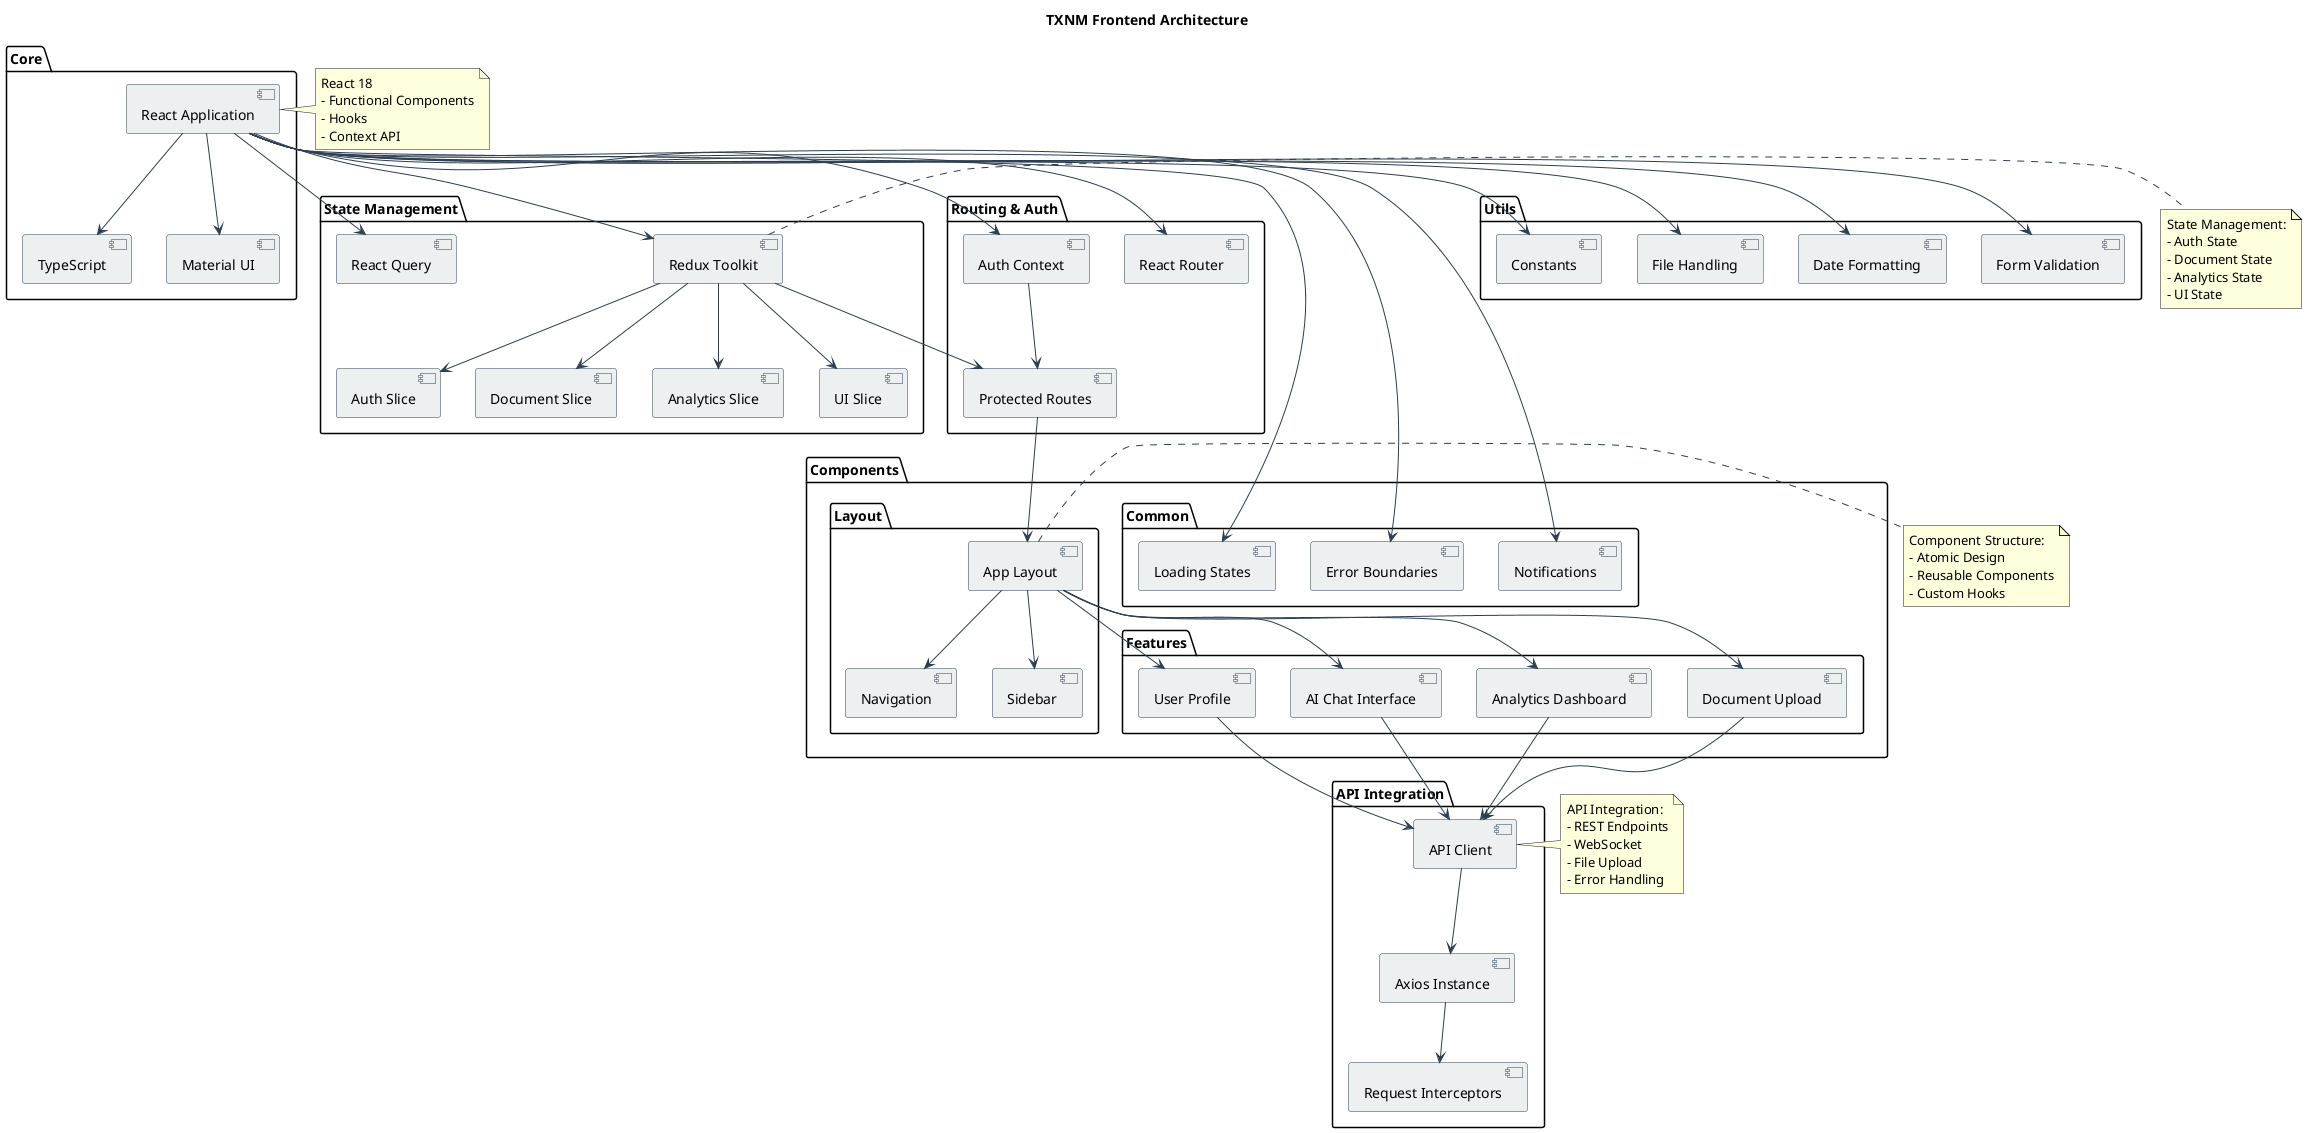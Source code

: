 @startuml Frontend Architecture
title TXNM Frontend Architecture

' Styling
skinparam component {
    BackgroundColor #ECF0F1
    BorderColor #2C3E50
    ArrowColor #2C3E50
}

' Core Components
package "Core" {
    [React Application] as app
    [TypeScript] as ts
    [Material UI] as mui
}

package "State Management" {
    [Redux Toolkit] as redux
    [Auth Slice] as auth_slice
    [Document Slice] as doc_slice
    [Analytics Slice] as analytics_slice
    [UI Slice] as ui_slice
    [React Query] as query
}

package "Routing & Auth" {
    [React Router] as router
    [Auth Context] as auth
    [Protected Routes] as protected
}

package "Components" {
    package "Layout" {
        [App Layout] as layout
        [Navigation] as nav
        [Sidebar] as sidebar
    }
    
    package "Features" {
        [Document Upload] as upload
        [Analytics Dashboard] as dashboard
        [AI Chat Interface] as chat
        [User Profile] as profile
    }
    
    package "Common" {
        [Loading States] as loading
        [Error Boundaries] as error
        [Notifications] as notify
    }
}

package "API Integration" {
    [API Client] as api
    [Axios Instance] as axios
    [Request Interceptors] as interceptors
}

package "Utils" {
    [Form Validation] as validation
    [Date Formatting] as dates
    [File Handling] as files
    [Constants] as constants
}

' Relationships
app --> ts
app --> mui
app --> redux
app --> query
app --> router
app --> auth

redux --> auth_slice
redux --> doc_slice
redux --> analytics_slice
redux --> ui_slice

redux --> protected
auth --> protected

protected --> layout
layout --> nav
layout --> sidebar

layout --> upload
layout --> dashboard
layout --> chat
layout --> profile

upload --> api
dashboard --> api
chat --> api
profile --> api

api --> axios
axios --> interceptors

app --> loading
app --> error
app --> notify

app --> validation
app --> dates
app --> files
app --> constants

' Notes
note right of app
  React 18
  - Functional Components
  - Hooks
  - Context API
end note

note right of redux
  State Management:
  - Auth State
  - Document State
  - Analytics State
  - UI State
end note

note right of api
  API Integration:
  - REST Endpoints
  - WebSocket
  - File Upload
  - Error Handling
end note

note right of layout
  Component Structure:
  - Atomic Design
  - Reusable Components
  - Custom Hooks
end note

@enduml 